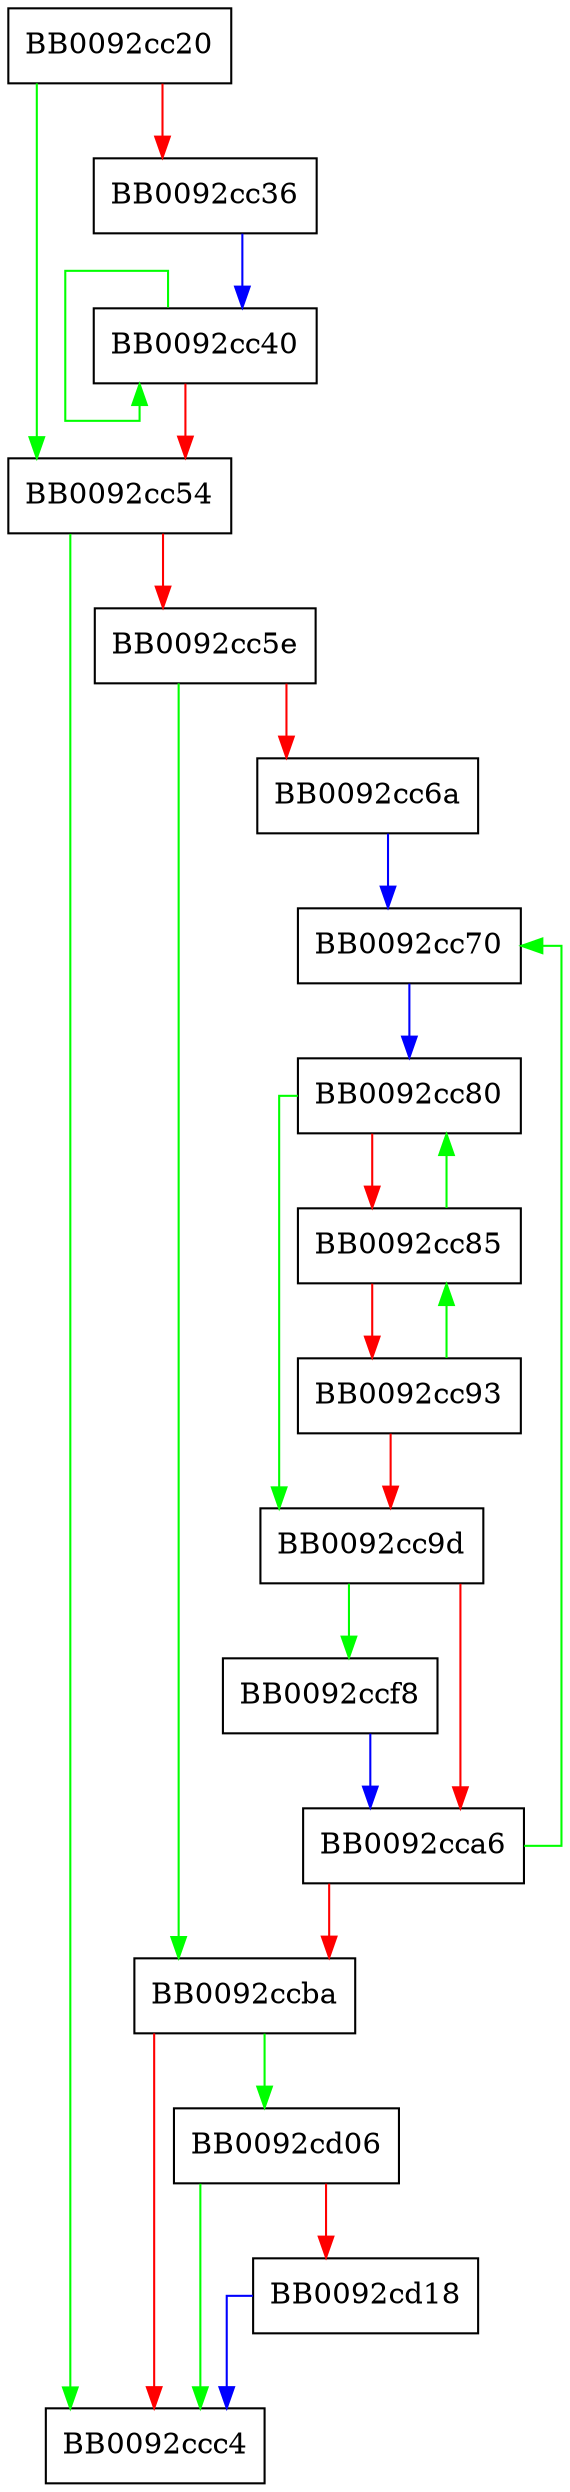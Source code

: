 digraph free_mem {
  node [shape="box"];
  graph [splines=ortho];
  BB0092cc20 -> BB0092cc54 [color="green"];
  BB0092cc20 -> BB0092cc36 [color="red"];
  BB0092cc36 -> BB0092cc40 [color="blue"];
  BB0092cc40 -> BB0092cc40 [color="green"];
  BB0092cc40 -> BB0092cc54 [color="red"];
  BB0092cc54 -> BB0092ccc4 [color="green"];
  BB0092cc54 -> BB0092cc5e [color="red"];
  BB0092cc5e -> BB0092ccba [color="green"];
  BB0092cc5e -> BB0092cc6a [color="red"];
  BB0092cc6a -> BB0092cc70 [color="blue"];
  BB0092cc70 -> BB0092cc80 [color="blue"];
  BB0092cc80 -> BB0092cc9d [color="green"];
  BB0092cc80 -> BB0092cc85 [color="red"];
  BB0092cc85 -> BB0092cc80 [color="green"];
  BB0092cc85 -> BB0092cc93 [color="red"];
  BB0092cc93 -> BB0092cc85 [color="green"];
  BB0092cc93 -> BB0092cc9d [color="red"];
  BB0092cc9d -> BB0092ccf8 [color="green"];
  BB0092cc9d -> BB0092cca6 [color="red"];
  BB0092cca6 -> BB0092cc70 [color="green"];
  BB0092cca6 -> BB0092ccba [color="red"];
  BB0092ccba -> BB0092cd06 [color="green"];
  BB0092ccba -> BB0092ccc4 [color="red"];
  BB0092ccf8 -> BB0092cca6 [color="blue"];
  BB0092cd06 -> BB0092ccc4 [color="green"];
  BB0092cd06 -> BB0092cd18 [color="red"];
  BB0092cd18 -> BB0092ccc4 [color="blue"];
}